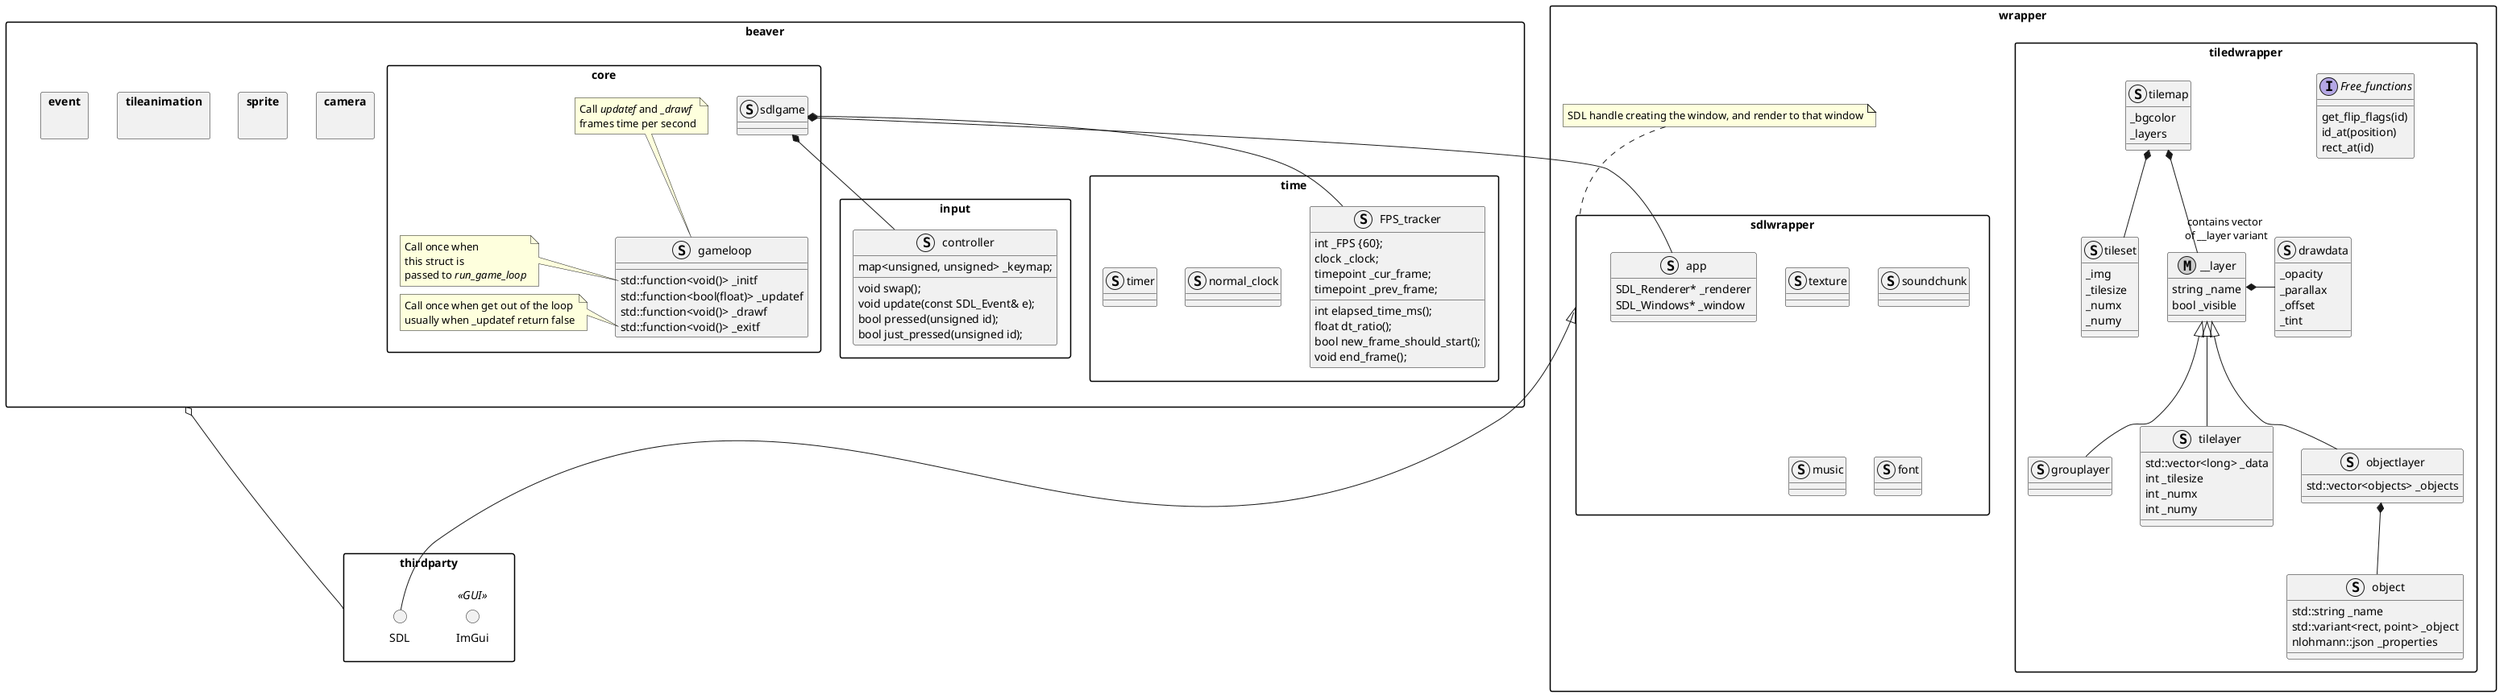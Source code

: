 @startuml
skinparam packageStyle rectangle

set separator ::

namespace thirdparty {
	() ImGui <<GUI>>
	() SDL
}

namespace beaver::input {
	struct controller
	{
		map<unsigned, unsigned> _keymap;
		void swap();
		void update(const SDL_Event& e);
		bool pressed(unsigned id);
		bool just_pressed(unsigned id);
	}
}
namespace beaver::camera {
}
namespace beaver::sprite {
}
namespace beaver::tileanimation {
}
namespace beaver::time {
	struct FPS_tracker
	{
		int elapsed_time_ms();
		float dt_ratio();
		bool new_frame_should_start();
		void end_frame();
		int _FPS {60};
		clock _clock;
		timepoint _cur_frame;
		timepoint _prev_frame;
	}

	struct normal_clock
	{
	}

	struct timer
	{
	}
}
namespace beaver::event {
}

namespace wrapper {
	namespace sdlwrapper {
		struct app 
		{
			SDL_Renderer* _renderer
			SDL_Windows* _window
		}
		struct texture
		{
		}
		struct soundchunk
		{
		}
		struct music
		{
		}
		struct font
		{
		}
	}
	sdlwrapper <|--- ::thirdparty::SDL
	note top of sdlwrapper
		SDL handle creating the window, and render to that window
	end note

	namespace tiledwrapper {
		interface Free_functions
		{
			get_flip_flags(id)
			id_at(position)
			rect_at(id)
		}

		struct drawdata
		{
			_opacity
			_parallax
			_offset
			_tint
		}

		struct object
		{
			std::string _name
			std::variant<rect, point> _object
			nlohmann::json _properties
		}
		metaclass __layer
		{
			string _name
			bool _visible
		}
		__layer *- drawdata

		struct tilelayer extends __layer
		{
			std::vector<long> _data
			int _tilesize
			int _numx
			int _numy
		}

		struct objectlayer extends __layer
		{
			std::vector<objects> _objects
		}

		objectlayer *-- object
		struct grouplayer extends __layer
		{
		}

		struct tileset
		{
			_img
			_tilesize
			_numx
			_numy
		}
		struct tilemap
		{
			_bgcolor
			_layers
		}
		tilemap *-- "contains vector\n of __layer variant" __layer
		tilemap *-- tileset
	}

}


namespace beaver::core {
	struct gameloop
	{
		std::function<void()> _initf
		std::function<bool(float)> _updatef
		std::function<void()> _drawf
		std::function<void()> _exitf
	}

	note left of gameloop::_initf
		Call once when
		this struct is 
		passed to <i>run_game_loop</i>
	end note
	
	note top of gameloop 
		Call <i>updatef</i> and <i>_drawf
		frames time per second
	end note
	note left of gameloop::_exitf
		Call once when get out of the loop
		usually when _updatef return false
	end note
	


	struct sdlgame
	{
	}

	sdlgame *-- wrapper::sdlwrapper::app
	sdlgame *-- beaver::time::FPS_tracker
	sdlgame *-- beaver::input::controller
	
}
beaver o- thirdparty



@enduml
